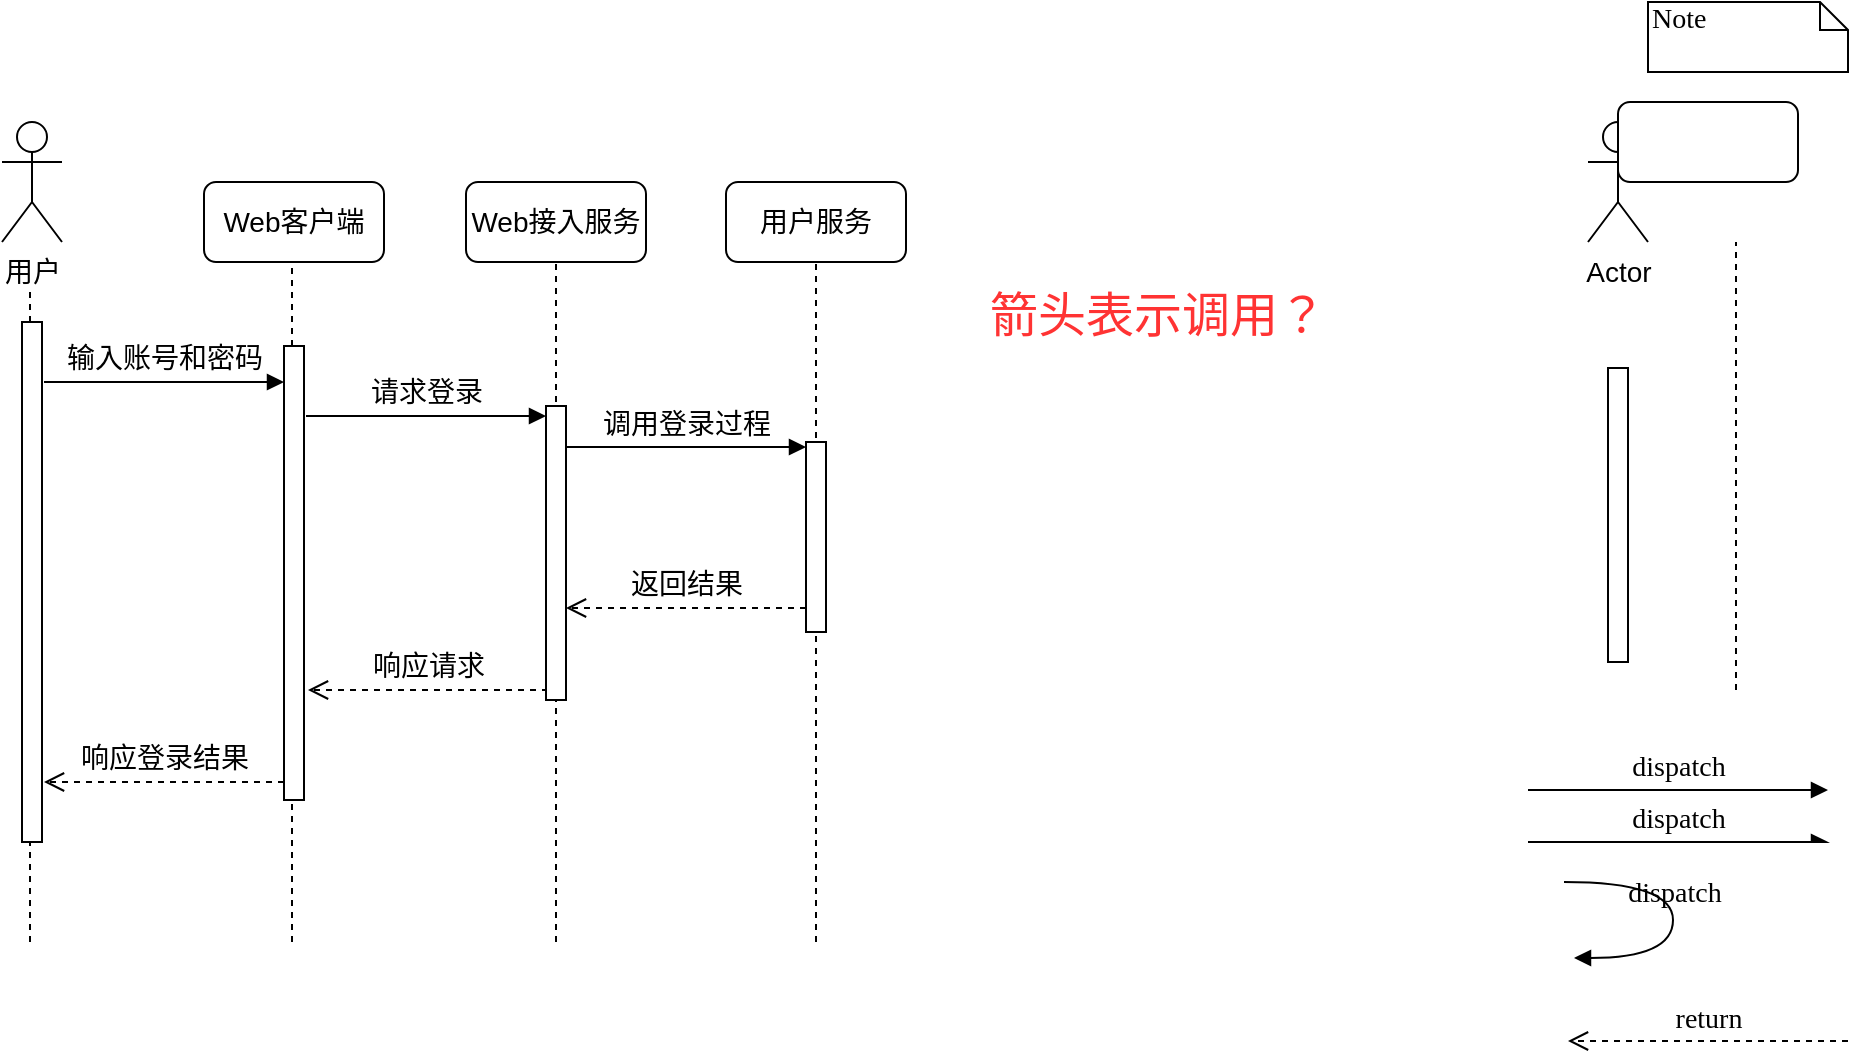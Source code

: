 <mxfile version="10.6.0" type="github"><diagram id="GZiq_aK89cGFNi6Bp2rw" name="第 1 页"><mxGraphModel dx="1007" dy="628" grid="1" gridSize="10" guides="1" tooltips="1" connect="1" arrows="1" fold="1" page="1" pageScale="1" pageWidth="1100" pageHeight="850" math="0" shadow="0"><root><mxCell id="0"/><mxCell id="1" parent="0"/><mxCell id="hNufwDFnxQNil5RjHSnj-1" value="" style="endArrow=none;dashed=1;html=1;fontSize=14;fontColor=#000000;" edge="1" parent="1"><mxGeometry width="50" height="50" relative="1" as="geometry"><mxPoint x="455" y="620" as="sourcePoint"/><mxPoint x="455" y="280" as="targetPoint"/></mxGeometry></mxCell><mxCell id="hNufwDFnxQNil5RjHSnj-2" value="" style="endArrow=none;dashed=1;html=1;fontSize=14;fontColor=#000000;" edge="1" parent="1"><mxGeometry width="50" height="50" relative="1" as="geometry"><mxPoint x="325" y="620" as="sourcePoint"/><mxPoint x="325" y="280" as="targetPoint"/></mxGeometry></mxCell><mxCell id="hNufwDFnxQNil5RjHSnj-3" value="Web客户端" style="rounded=1;whiteSpace=wrap;html=1;fontSize=14;fontColor=#000000;" vertex="1" parent="1"><mxGeometry x="149" y="240" width="90" height="40" as="geometry"/></mxCell><mxCell id="hNufwDFnxQNil5RjHSnj-4" value="return" style="html=1;verticalAlign=bottom;endArrow=open;dashed=1;endSize=8;labelBackgroundColor=none;fontFamily=Verdana;fontSize=14;fontColor=#000000;" edge="1" parent="1"><mxGeometry relative="1" as="geometry"><mxPoint x="831" y="669.5" as="targetPoint"/><mxPoint x="971" y="669.5" as="sourcePoint"/></mxGeometry></mxCell><mxCell id="hNufwDFnxQNil5RjHSnj-5" value="Note" style="shape=note;whiteSpace=wrap;html=1;size=14;verticalAlign=top;align=left;spacingTop=-6;rounded=0;shadow=0;comic=0;labelBackgroundColor=none;strokeColor=#000000;strokeWidth=1;fillColor=#FFFFFF;fontFamily=Verdana;fontSize=14;fontColor=#000000;" vertex="1" parent="1"><mxGeometry x="871" y="150" width="100" height="35" as="geometry"/></mxCell><mxCell id="hNufwDFnxQNil5RjHSnj-6" value="" style="html=1;points=[];perimeter=orthogonalPerimeter;rounded=0;shadow=0;comic=0;labelBackgroundColor=none;strokeColor=#000000;strokeWidth=1;fillColor=#FFFFFF;fontFamily=Verdana;fontSize=14;fontColor=#000000;align=center;" vertex="1" parent="1"><mxGeometry x="851" y="333" width="10" height="147" as="geometry"/></mxCell><mxCell id="hNufwDFnxQNil5RjHSnj-7" value="Actor" style="shape=umlActor;verticalLabelPosition=bottom;labelBackgroundColor=#ffffff;verticalAlign=top;html=1;outlineConnect=0;fontSize=14;fontColor=#000000;" vertex="1" parent="1"><mxGeometry x="841" y="210" width="30" height="60" as="geometry"/></mxCell><mxCell id="hNufwDFnxQNil5RjHSnj-8" value="dispatch" style="html=1;verticalAlign=bottom;endArrow=async;entryX=0;entryY=0;labelBackgroundColor=none;fontFamily=Verdana;fontSize=14;elbow=vertical;endFill=1;fontColor=#000000;" edge="1" parent="1"><mxGeometry relative="1" as="geometry"><mxPoint x="811" y="570" as="sourcePoint"/><mxPoint x="961" y="570" as="targetPoint"/></mxGeometry></mxCell><mxCell id="hNufwDFnxQNil5RjHSnj-9" value="dispatch" style="html=1;verticalAlign=bottom;endArrow=block;labelBackgroundColor=none;fontFamily=Verdana;fontSize=14;elbow=vertical;edgeStyle=orthogonalEdgeStyle;curved=1;entryX=1;entryY=0.286;entryPerimeter=0;exitX=1.038;exitY=0.345;exitPerimeter=0;fontColor=#000000;" edge="1" parent="1"><mxGeometry relative="1" as="geometry"><mxPoint x="829" y="590" as="sourcePoint"/><mxPoint x="834" y="628" as="targetPoint"/><Array as="points"><mxPoint x="883.5" y="590"/><mxPoint x="883.5" y="628"/></Array></mxGeometry></mxCell><mxCell id="hNufwDFnxQNil5RjHSnj-10" value="dispatch" style="html=1;verticalAlign=bottom;endArrow=block;entryX=0;entryY=0;labelBackgroundColor=none;fontFamily=Verdana;fontSize=14;elbow=vertical;fontColor=#000000;" edge="1" parent="1"><mxGeometry relative="1" as="geometry"><mxPoint x="811" y="544" as="sourcePoint"/><mxPoint x="961" y="544" as="targetPoint"/></mxGeometry></mxCell><mxCell id="hNufwDFnxQNil5RjHSnj-11" value="" style="rounded=1;whiteSpace=wrap;html=1;fontSize=14;fontColor=#000000;" vertex="1" parent="1"><mxGeometry x="856" y="200" width="90" height="40" as="geometry"/></mxCell><mxCell id="hNufwDFnxQNil5RjHSnj-12" value="" style="endArrow=none;dashed=1;html=1;fontSize=14;fontColor=#000000;" edge="1" parent="1"><mxGeometry width="50" height="50" relative="1" as="geometry"><mxPoint x="915" y="494" as="sourcePoint"/><mxPoint x="915" y="270" as="targetPoint"/></mxGeometry></mxCell><mxCell id="hNufwDFnxQNil5RjHSnj-13" value="" style="endArrow=none;dashed=1;html=1;fontSize=14;fontColor=#000000;" edge="1" parent="1" source="hNufwDFnxQNil5RjHSnj-17"><mxGeometry width="50" height="50" relative="1" as="geometry"><mxPoint x="193" y="590" as="sourcePoint"/><mxPoint x="193" y="280" as="targetPoint"/></mxGeometry></mxCell><mxCell id="hNufwDFnxQNil5RjHSnj-14" value="Web接入服务" style="rounded=1;whiteSpace=wrap;html=1;fontSize=14;fontColor=#000000;" vertex="1" parent="1"><mxGeometry x="280" y="240" width="90" height="40" as="geometry"/></mxCell><mxCell id="hNufwDFnxQNil5RjHSnj-15" value="" style="endArrow=none;dashed=1;html=1;fontSize=14;fontColor=#000000;" edge="1" parent="1" target="hNufwDFnxQNil5RjHSnj-17"><mxGeometry width="50" height="50" relative="1" as="geometry"><mxPoint x="193" y="590" as="sourcePoint"/><mxPoint x="193" y="280" as="targetPoint"/></mxGeometry></mxCell><mxCell id="hNufwDFnxQNil5RjHSnj-16" value="请求登录" style="html=1;verticalAlign=bottom;endArrow=block;entryX=0;entryY=0;labelBackgroundColor=none;fontFamily=Verdana;fontSize=14;edgeStyle=elbowEdgeStyle;elbow=vertical;fontColor=#000000;" edge="1" parent="1"><mxGeometry relative="1" as="geometry"><mxPoint x="200" y="357" as="sourcePoint"/><mxPoint x="320" y="357" as="targetPoint"/></mxGeometry></mxCell><mxCell id="hNufwDFnxQNil5RjHSnj-17" value="" style="html=1;points=[];perimeter=orthogonalPerimeter;rounded=0;shadow=0;comic=0;labelBackgroundColor=none;strokeColor=#000000;strokeWidth=1;fillColor=#FFFFFF;fontFamily=Verdana;fontSize=14;fontColor=#000000;align=center;" vertex="1" parent="1"><mxGeometry x="189" y="322" width="10" height="227" as="geometry"/></mxCell><mxCell id="hNufwDFnxQNil5RjHSnj-18" value="&lt;font style=&quot;font-size: 24px&quot; color=&quot;#ff3333&quot;&gt;箭头表示调用？&lt;/font&gt;" style="text;html=1;resizable=0;points=[];autosize=1;align=left;verticalAlign=top;spacingTop=-4;fontSize=14;fontColor=#000000;" vertex="1" parent="1"><mxGeometry x="540" y="290" width="180" height="20" as="geometry"/></mxCell><mxCell id="hNufwDFnxQNil5RjHSnj-19" value="用户服务" style="rounded=1;whiteSpace=wrap;html=1;fontSize=14;fontColor=#000000;" vertex="1" parent="1"><mxGeometry x="410" y="240" width="90" height="40" as="geometry"/></mxCell><mxCell id="hNufwDFnxQNil5RjHSnj-20" value="调用登录过程" style="html=1;verticalAlign=bottom;endArrow=block;entryX=0;entryY=0;labelBackgroundColor=none;fontFamily=Verdana;fontSize=14;elbow=vertical;fontColor=#000000;" edge="1" parent="1"><mxGeometry relative="1" as="geometry"><mxPoint x="330" y="372.5" as="sourcePoint"/><mxPoint x="450" y="372.5" as="targetPoint"/></mxGeometry></mxCell><mxCell id="hNufwDFnxQNil5RjHSnj-21" value="返回结果" style="html=1;verticalAlign=bottom;endArrow=open;dashed=1;endSize=8;labelBackgroundColor=none;fontFamily=Verdana;fontSize=14;fontColor=#000000;" edge="1" parent="1"><mxGeometry relative="1" as="geometry"><mxPoint x="330" y="453" as="targetPoint"/><mxPoint x="450" y="453" as="sourcePoint"/></mxGeometry></mxCell><mxCell id="hNufwDFnxQNil5RjHSnj-22" value="响应请求" style="html=1;verticalAlign=bottom;endArrow=open;dashed=1;endSize=8;labelBackgroundColor=none;fontFamily=Verdana;fontSize=14;fontColor=#000000;" edge="1" parent="1"><mxGeometry relative="1" as="geometry"><mxPoint x="201" y="494" as="targetPoint"/><mxPoint x="321" y="494" as="sourcePoint"/></mxGeometry></mxCell><mxCell id="hNufwDFnxQNil5RjHSnj-23" value="" style="endArrow=none;dashed=1;html=1;fontSize=14;fontColor=#000000;" edge="1" parent="1" source="hNufwDFnxQNil5RjHSnj-24"><mxGeometry width="50" height="50" relative="1" as="geometry"><mxPoint x="62" y="590" as="sourcePoint"/><mxPoint x="62" y="280" as="targetPoint"/></mxGeometry></mxCell><mxCell id="hNufwDFnxQNil5RjHSnj-24" value="" style="html=1;points=[];perimeter=orthogonalPerimeter;rounded=0;shadow=0;comic=0;labelBackgroundColor=none;strokeColor=#000000;strokeWidth=1;fillColor=#FFFFFF;fontFamily=Verdana;fontSize=14;fontColor=#000000;align=center;" vertex="1" parent="1"><mxGeometry x="58" y="310" width="10" height="260" as="geometry"/></mxCell><mxCell id="hNufwDFnxQNil5RjHSnj-25" value="" style="endArrow=none;dashed=1;html=1;fontSize=14;fontColor=#000000;" edge="1" parent="1" target="hNufwDFnxQNil5RjHSnj-24"><mxGeometry width="50" height="50" relative="1" as="geometry"><mxPoint x="62" y="620" as="sourcePoint"/><mxPoint x="62" y="570" as="targetPoint"/></mxGeometry></mxCell><mxCell id="hNufwDFnxQNil5RjHSnj-26" value="" style="endArrow=none;dashed=1;html=1;fontSize=14;fontColor=#000000;" edge="1" parent="1" target="hNufwDFnxQNil5RjHSnj-17"><mxGeometry width="50" height="50" relative="1" as="geometry"><mxPoint x="193" y="620" as="sourcePoint"/><mxPoint x="193" y="523" as="targetPoint"/></mxGeometry></mxCell><mxCell id="hNufwDFnxQNil5RjHSnj-27" value="输入账号和密码" style="html=1;verticalAlign=bottom;endArrow=block;entryX=0;entryY=0;labelBackgroundColor=none;fontFamily=Verdana;fontSize=14;elbow=vertical;fontColor=#000000;" edge="1" parent="1"><mxGeometry relative="1" as="geometry"><mxPoint x="69" y="340" as="sourcePoint"/><mxPoint x="189" y="340" as="targetPoint"/></mxGeometry></mxCell><mxCell id="hNufwDFnxQNil5RjHSnj-28" value="&lt;font style=&quot;font-size: 14px&quot;&gt;用户&lt;/font&gt;" style="shape=umlActor;verticalLabelPosition=bottom;labelBackgroundColor=#ffffff;verticalAlign=top;html=1;outlineConnect=0;fontSize=14;fontColor=#000000;" vertex="1" parent="1"><mxGeometry x="48" y="210" width="30" height="60" as="geometry"/></mxCell><mxCell id="hNufwDFnxQNil5RjHSnj-29" value="响应登录结果" style="html=1;verticalAlign=bottom;endArrow=open;dashed=1;endSize=8;labelBackgroundColor=none;fontFamily=Verdana;fontSize=14;fontColor=#000000;" edge="1" parent="1"><mxGeometry relative="1" as="geometry"><mxPoint x="69" y="540" as="targetPoint"/><mxPoint x="189" y="540" as="sourcePoint"/></mxGeometry></mxCell><mxCell id="hNufwDFnxQNil5RjHSnj-30" value="" style="html=1;points=[];perimeter=orthogonalPerimeter;rounded=0;shadow=0;comic=0;labelBackgroundColor=none;strokeColor=#000000;strokeWidth=1;fillColor=#FFFFFF;fontFamily=Verdana;fontSize=14;fontColor=#000000;align=center;" vertex="1" parent="1"><mxGeometry x="320" y="352" width="10" height="147" as="geometry"/></mxCell><mxCell id="hNufwDFnxQNil5RjHSnj-31" value="" style="html=1;points=[];perimeter=orthogonalPerimeter;rounded=0;shadow=0;comic=0;labelBackgroundColor=none;strokeColor=#000000;strokeWidth=1;fillColor=#FFFFFF;fontFamily=Verdana;fontSize=14;fontColor=#000000;align=center;" vertex="1" parent="1"><mxGeometry x="450" y="370" width="10" height="95" as="geometry"/></mxCell></root></mxGraphModel></diagram></mxfile>